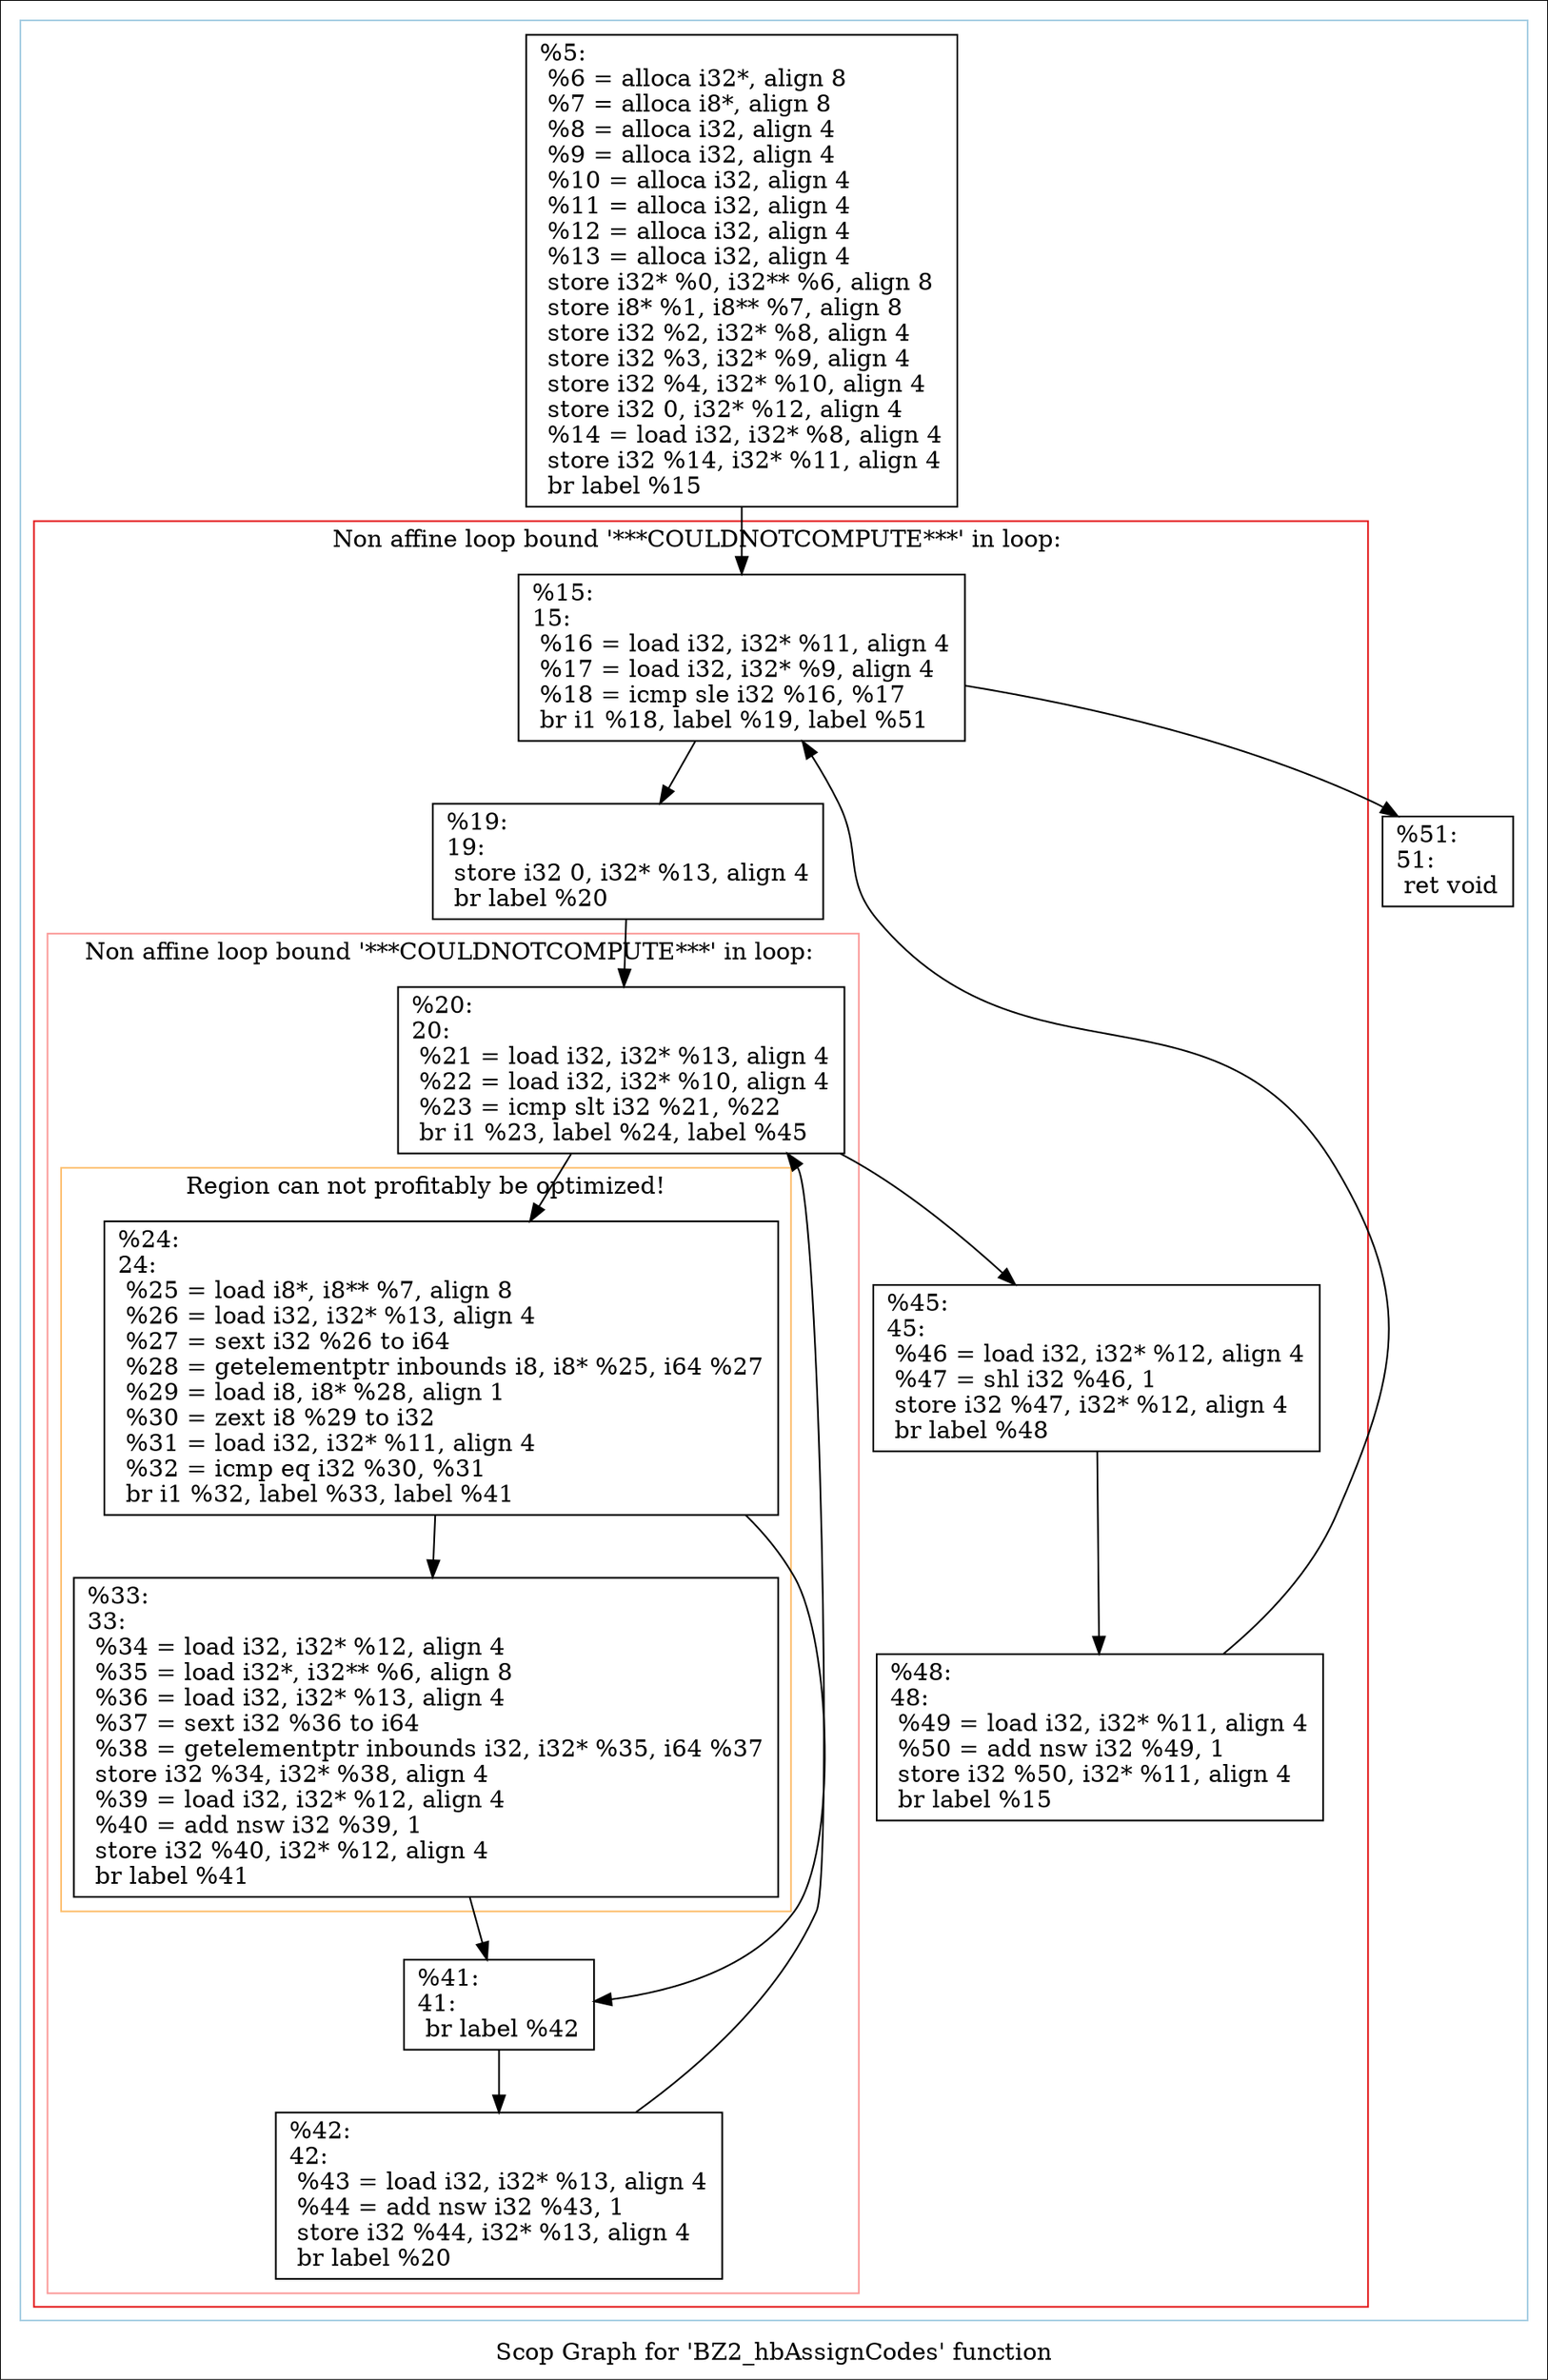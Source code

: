 digraph "Scop Graph for 'BZ2_hbAssignCodes' function" {
	label="Scop Graph for 'BZ2_hbAssignCodes' function";

	Node0x27c9d50 [shape=record,label="{%5:\l  %6 = alloca i32*, align 8\l  %7 = alloca i8*, align 8\l  %8 = alloca i32, align 4\l  %9 = alloca i32, align 4\l  %10 = alloca i32, align 4\l  %11 = alloca i32, align 4\l  %12 = alloca i32, align 4\l  %13 = alloca i32, align 4\l  store i32* %0, i32** %6, align 8\l  store i8* %1, i8** %7, align 8\l  store i32 %2, i32* %8, align 4\l  store i32 %3, i32* %9, align 4\l  store i32 %4, i32* %10, align 4\l  store i32 0, i32* %12, align 4\l  %14 = load i32, i32* %8, align 4\l  store i32 %14, i32* %11, align 4\l  br label %15\l}"];
	Node0x27c9d50 -> Node0x28bdcf0;
	Node0x28bdcf0 [shape=record,label="{%15:\l15:                                               \l  %16 = load i32, i32* %11, align 4\l  %17 = load i32, i32* %9, align 4\l  %18 = icmp sle i32 %16, %17\l  br i1 %18, label %19, label %51\l}"];
	Node0x28bdcf0 -> Node0x2771060;
	Node0x28bdcf0 -> Node0x28b7ba0;
	Node0x2771060 [shape=record,label="{%19:\l19:                                               \l  store i32 0, i32* %13, align 4\l  br label %20\l}"];
	Node0x2771060 -> Node0x27e3890;
	Node0x27e3890 [shape=record,label="{%20:\l20:                                               \l  %21 = load i32, i32* %13, align 4\l  %22 = load i32, i32* %10, align 4\l  %23 = icmp slt i32 %21, %22\l  br i1 %23, label %24, label %45\l}"];
	Node0x27e3890 -> Node0x2816360;
	Node0x27e3890 -> Node0x28503c0;
	Node0x2816360 [shape=record,label="{%24:\l24:                                               \l  %25 = load i8*, i8** %7, align 8\l  %26 = load i32, i32* %13, align 4\l  %27 = sext i32 %26 to i64\l  %28 = getelementptr inbounds i8, i8* %25, i64 %27\l  %29 = load i8, i8* %28, align 1\l  %30 = zext i8 %29 to i32\l  %31 = load i32, i32* %11, align 4\l  %32 = icmp eq i32 %30, %31\l  br i1 %32, label %33, label %41\l}"];
	Node0x2816360 -> Node0x281c0c0;
	Node0x2816360 -> Node0x2806a10;
	Node0x281c0c0 [shape=record,label="{%33:\l33:                                               \l  %34 = load i32, i32* %12, align 4\l  %35 = load i32*, i32** %6, align 8\l  %36 = load i32, i32* %13, align 4\l  %37 = sext i32 %36 to i64\l  %38 = getelementptr inbounds i32, i32* %35, i64 %37\l  store i32 %34, i32* %38, align 4\l  %39 = load i32, i32* %12, align 4\l  %40 = add nsw i32 %39, 1\l  store i32 %40, i32* %12, align 4\l  br label %41\l}"];
	Node0x281c0c0 -> Node0x2806a10;
	Node0x2806a10 [shape=record,label="{%41:\l41:                                               \l  br label %42\l}"];
	Node0x2806a10 -> Node0x27cc3a0;
	Node0x27cc3a0 [shape=record,label="{%42:\l42:                                               \l  %43 = load i32, i32* %13, align 4\l  %44 = add nsw i32 %43, 1\l  store i32 %44, i32* %13, align 4\l  br label %20\l}"];
	Node0x27cc3a0 -> Node0x27e3890[constraint=false];
	Node0x28503c0 [shape=record,label="{%45:\l45:                                               \l  %46 = load i32, i32* %12, align 4\l  %47 = shl i32 %46, 1\l  store i32 %47, i32* %12, align 4\l  br label %48\l}"];
	Node0x28503c0 -> Node0x2809630;
	Node0x2809630 [shape=record,label="{%48:\l48:                                               \l  %49 = load i32, i32* %11, align 4\l  %50 = add nsw i32 %49, 1\l  store i32 %50, i32* %11, align 4\l  br label %15\l}"];
	Node0x2809630 -> Node0x28bdcf0[constraint=false];
	Node0x28b7ba0 [shape=record,label="{%51:\l51:                                               \l  ret void\l}"];
	colorscheme = "paired12"
        subgraph cluster_0x2926820 {
          label = "";
          style = solid;
          color = 1
          subgraph cluster_0x2914a20 {
            label = "Non affine loop bound '***COULDNOTCOMPUTE***' in loop: ";
            style = solid;
            color = 6
            subgraph cluster_0x290f990 {
              label = "Non affine loop bound '***COULDNOTCOMPUTE***' in loop: ";
              style = solid;
              color = 5
              subgraph cluster_0x290f910 {
                label = "Region can not profitably be optimized!";
                style = solid;
                color = 7
                Node0x2816360;
                Node0x281c0c0;
              }
              Node0x27e3890;
              Node0x2806a10;
              Node0x27cc3a0;
            }
            Node0x28bdcf0;
            Node0x2771060;
            Node0x28503c0;
            Node0x2809630;
          }
          Node0x27c9d50;
          Node0x28b7ba0;
        }
}

